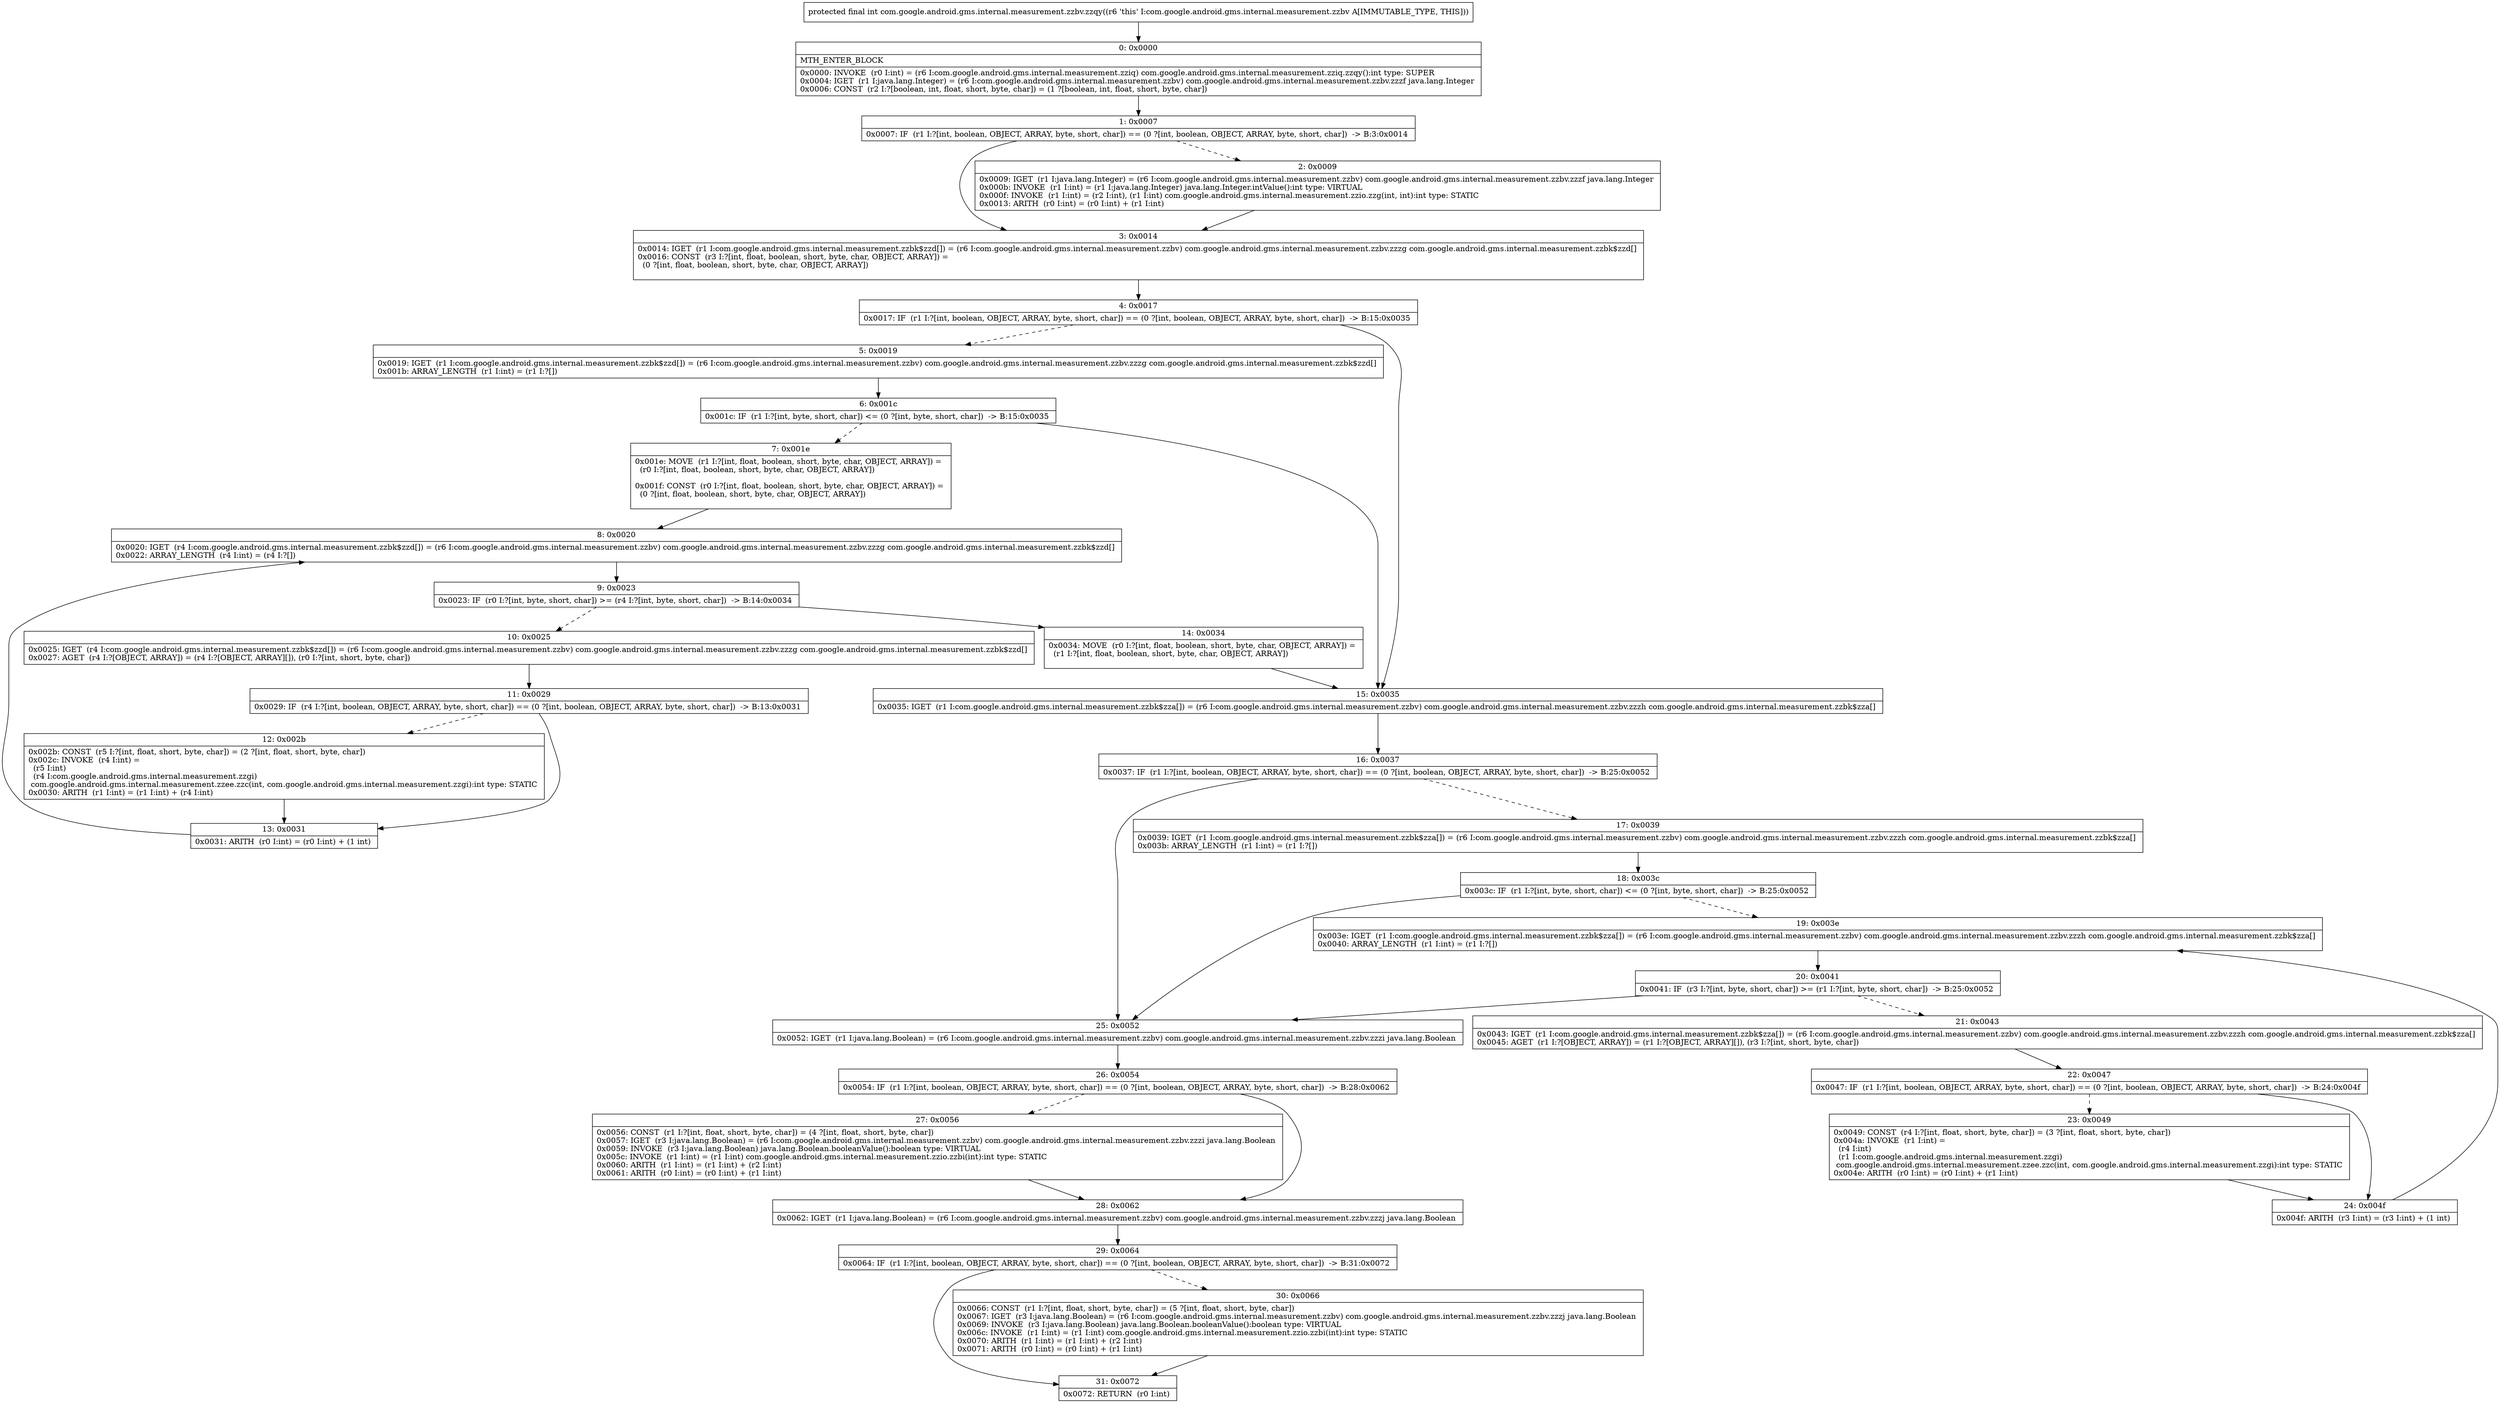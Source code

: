 digraph "CFG forcom.google.android.gms.internal.measurement.zzbv.zzqy()I" {
Node_0 [shape=record,label="{0\:\ 0x0000|MTH_ENTER_BLOCK\l|0x0000: INVOKE  (r0 I:int) = (r6 I:com.google.android.gms.internal.measurement.zziq) com.google.android.gms.internal.measurement.zziq.zzqy():int type: SUPER \l0x0004: IGET  (r1 I:java.lang.Integer) = (r6 I:com.google.android.gms.internal.measurement.zzbv) com.google.android.gms.internal.measurement.zzbv.zzzf java.lang.Integer \l0x0006: CONST  (r2 I:?[boolean, int, float, short, byte, char]) = (1 ?[boolean, int, float, short, byte, char]) \l}"];
Node_1 [shape=record,label="{1\:\ 0x0007|0x0007: IF  (r1 I:?[int, boolean, OBJECT, ARRAY, byte, short, char]) == (0 ?[int, boolean, OBJECT, ARRAY, byte, short, char])  \-\> B:3:0x0014 \l}"];
Node_2 [shape=record,label="{2\:\ 0x0009|0x0009: IGET  (r1 I:java.lang.Integer) = (r6 I:com.google.android.gms.internal.measurement.zzbv) com.google.android.gms.internal.measurement.zzbv.zzzf java.lang.Integer \l0x000b: INVOKE  (r1 I:int) = (r1 I:java.lang.Integer) java.lang.Integer.intValue():int type: VIRTUAL \l0x000f: INVOKE  (r1 I:int) = (r2 I:int), (r1 I:int) com.google.android.gms.internal.measurement.zzio.zzg(int, int):int type: STATIC \l0x0013: ARITH  (r0 I:int) = (r0 I:int) + (r1 I:int) \l}"];
Node_3 [shape=record,label="{3\:\ 0x0014|0x0014: IGET  (r1 I:com.google.android.gms.internal.measurement.zzbk$zzd[]) = (r6 I:com.google.android.gms.internal.measurement.zzbv) com.google.android.gms.internal.measurement.zzbv.zzzg com.google.android.gms.internal.measurement.zzbk$zzd[] \l0x0016: CONST  (r3 I:?[int, float, boolean, short, byte, char, OBJECT, ARRAY]) = \l  (0 ?[int, float, boolean, short, byte, char, OBJECT, ARRAY])\l \l}"];
Node_4 [shape=record,label="{4\:\ 0x0017|0x0017: IF  (r1 I:?[int, boolean, OBJECT, ARRAY, byte, short, char]) == (0 ?[int, boolean, OBJECT, ARRAY, byte, short, char])  \-\> B:15:0x0035 \l}"];
Node_5 [shape=record,label="{5\:\ 0x0019|0x0019: IGET  (r1 I:com.google.android.gms.internal.measurement.zzbk$zzd[]) = (r6 I:com.google.android.gms.internal.measurement.zzbv) com.google.android.gms.internal.measurement.zzbv.zzzg com.google.android.gms.internal.measurement.zzbk$zzd[] \l0x001b: ARRAY_LENGTH  (r1 I:int) = (r1 I:?[]) \l}"];
Node_6 [shape=record,label="{6\:\ 0x001c|0x001c: IF  (r1 I:?[int, byte, short, char]) \<= (0 ?[int, byte, short, char])  \-\> B:15:0x0035 \l}"];
Node_7 [shape=record,label="{7\:\ 0x001e|0x001e: MOVE  (r1 I:?[int, float, boolean, short, byte, char, OBJECT, ARRAY]) = \l  (r0 I:?[int, float, boolean, short, byte, char, OBJECT, ARRAY])\l \l0x001f: CONST  (r0 I:?[int, float, boolean, short, byte, char, OBJECT, ARRAY]) = \l  (0 ?[int, float, boolean, short, byte, char, OBJECT, ARRAY])\l \l}"];
Node_8 [shape=record,label="{8\:\ 0x0020|0x0020: IGET  (r4 I:com.google.android.gms.internal.measurement.zzbk$zzd[]) = (r6 I:com.google.android.gms.internal.measurement.zzbv) com.google.android.gms.internal.measurement.zzbv.zzzg com.google.android.gms.internal.measurement.zzbk$zzd[] \l0x0022: ARRAY_LENGTH  (r4 I:int) = (r4 I:?[]) \l}"];
Node_9 [shape=record,label="{9\:\ 0x0023|0x0023: IF  (r0 I:?[int, byte, short, char]) \>= (r4 I:?[int, byte, short, char])  \-\> B:14:0x0034 \l}"];
Node_10 [shape=record,label="{10\:\ 0x0025|0x0025: IGET  (r4 I:com.google.android.gms.internal.measurement.zzbk$zzd[]) = (r6 I:com.google.android.gms.internal.measurement.zzbv) com.google.android.gms.internal.measurement.zzbv.zzzg com.google.android.gms.internal.measurement.zzbk$zzd[] \l0x0027: AGET  (r4 I:?[OBJECT, ARRAY]) = (r4 I:?[OBJECT, ARRAY][]), (r0 I:?[int, short, byte, char]) \l}"];
Node_11 [shape=record,label="{11\:\ 0x0029|0x0029: IF  (r4 I:?[int, boolean, OBJECT, ARRAY, byte, short, char]) == (0 ?[int, boolean, OBJECT, ARRAY, byte, short, char])  \-\> B:13:0x0031 \l}"];
Node_12 [shape=record,label="{12\:\ 0x002b|0x002b: CONST  (r5 I:?[int, float, short, byte, char]) = (2 ?[int, float, short, byte, char]) \l0x002c: INVOKE  (r4 I:int) = \l  (r5 I:int)\l  (r4 I:com.google.android.gms.internal.measurement.zzgi)\l com.google.android.gms.internal.measurement.zzee.zzc(int, com.google.android.gms.internal.measurement.zzgi):int type: STATIC \l0x0030: ARITH  (r1 I:int) = (r1 I:int) + (r4 I:int) \l}"];
Node_13 [shape=record,label="{13\:\ 0x0031|0x0031: ARITH  (r0 I:int) = (r0 I:int) + (1 int) \l}"];
Node_14 [shape=record,label="{14\:\ 0x0034|0x0034: MOVE  (r0 I:?[int, float, boolean, short, byte, char, OBJECT, ARRAY]) = \l  (r1 I:?[int, float, boolean, short, byte, char, OBJECT, ARRAY])\l \l}"];
Node_15 [shape=record,label="{15\:\ 0x0035|0x0035: IGET  (r1 I:com.google.android.gms.internal.measurement.zzbk$zza[]) = (r6 I:com.google.android.gms.internal.measurement.zzbv) com.google.android.gms.internal.measurement.zzbv.zzzh com.google.android.gms.internal.measurement.zzbk$zza[] \l}"];
Node_16 [shape=record,label="{16\:\ 0x0037|0x0037: IF  (r1 I:?[int, boolean, OBJECT, ARRAY, byte, short, char]) == (0 ?[int, boolean, OBJECT, ARRAY, byte, short, char])  \-\> B:25:0x0052 \l}"];
Node_17 [shape=record,label="{17\:\ 0x0039|0x0039: IGET  (r1 I:com.google.android.gms.internal.measurement.zzbk$zza[]) = (r6 I:com.google.android.gms.internal.measurement.zzbv) com.google.android.gms.internal.measurement.zzbv.zzzh com.google.android.gms.internal.measurement.zzbk$zza[] \l0x003b: ARRAY_LENGTH  (r1 I:int) = (r1 I:?[]) \l}"];
Node_18 [shape=record,label="{18\:\ 0x003c|0x003c: IF  (r1 I:?[int, byte, short, char]) \<= (0 ?[int, byte, short, char])  \-\> B:25:0x0052 \l}"];
Node_19 [shape=record,label="{19\:\ 0x003e|0x003e: IGET  (r1 I:com.google.android.gms.internal.measurement.zzbk$zza[]) = (r6 I:com.google.android.gms.internal.measurement.zzbv) com.google.android.gms.internal.measurement.zzbv.zzzh com.google.android.gms.internal.measurement.zzbk$zza[] \l0x0040: ARRAY_LENGTH  (r1 I:int) = (r1 I:?[]) \l}"];
Node_20 [shape=record,label="{20\:\ 0x0041|0x0041: IF  (r3 I:?[int, byte, short, char]) \>= (r1 I:?[int, byte, short, char])  \-\> B:25:0x0052 \l}"];
Node_21 [shape=record,label="{21\:\ 0x0043|0x0043: IGET  (r1 I:com.google.android.gms.internal.measurement.zzbk$zza[]) = (r6 I:com.google.android.gms.internal.measurement.zzbv) com.google.android.gms.internal.measurement.zzbv.zzzh com.google.android.gms.internal.measurement.zzbk$zza[] \l0x0045: AGET  (r1 I:?[OBJECT, ARRAY]) = (r1 I:?[OBJECT, ARRAY][]), (r3 I:?[int, short, byte, char]) \l}"];
Node_22 [shape=record,label="{22\:\ 0x0047|0x0047: IF  (r1 I:?[int, boolean, OBJECT, ARRAY, byte, short, char]) == (0 ?[int, boolean, OBJECT, ARRAY, byte, short, char])  \-\> B:24:0x004f \l}"];
Node_23 [shape=record,label="{23\:\ 0x0049|0x0049: CONST  (r4 I:?[int, float, short, byte, char]) = (3 ?[int, float, short, byte, char]) \l0x004a: INVOKE  (r1 I:int) = \l  (r4 I:int)\l  (r1 I:com.google.android.gms.internal.measurement.zzgi)\l com.google.android.gms.internal.measurement.zzee.zzc(int, com.google.android.gms.internal.measurement.zzgi):int type: STATIC \l0x004e: ARITH  (r0 I:int) = (r0 I:int) + (r1 I:int) \l}"];
Node_24 [shape=record,label="{24\:\ 0x004f|0x004f: ARITH  (r3 I:int) = (r3 I:int) + (1 int) \l}"];
Node_25 [shape=record,label="{25\:\ 0x0052|0x0052: IGET  (r1 I:java.lang.Boolean) = (r6 I:com.google.android.gms.internal.measurement.zzbv) com.google.android.gms.internal.measurement.zzbv.zzzi java.lang.Boolean \l}"];
Node_26 [shape=record,label="{26\:\ 0x0054|0x0054: IF  (r1 I:?[int, boolean, OBJECT, ARRAY, byte, short, char]) == (0 ?[int, boolean, OBJECT, ARRAY, byte, short, char])  \-\> B:28:0x0062 \l}"];
Node_27 [shape=record,label="{27\:\ 0x0056|0x0056: CONST  (r1 I:?[int, float, short, byte, char]) = (4 ?[int, float, short, byte, char]) \l0x0057: IGET  (r3 I:java.lang.Boolean) = (r6 I:com.google.android.gms.internal.measurement.zzbv) com.google.android.gms.internal.measurement.zzbv.zzzi java.lang.Boolean \l0x0059: INVOKE  (r3 I:java.lang.Boolean) java.lang.Boolean.booleanValue():boolean type: VIRTUAL \l0x005c: INVOKE  (r1 I:int) = (r1 I:int) com.google.android.gms.internal.measurement.zzio.zzbi(int):int type: STATIC \l0x0060: ARITH  (r1 I:int) = (r1 I:int) + (r2 I:int) \l0x0061: ARITH  (r0 I:int) = (r0 I:int) + (r1 I:int) \l}"];
Node_28 [shape=record,label="{28\:\ 0x0062|0x0062: IGET  (r1 I:java.lang.Boolean) = (r6 I:com.google.android.gms.internal.measurement.zzbv) com.google.android.gms.internal.measurement.zzbv.zzzj java.lang.Boolean \l}"];
Node_29 [shape=record,label="{29\:\ 0x0064|0x0064: IF  (r1 I:?[int, boolean, OBJECT, ARRAY, byte, short, char]) == (0 ?[int, boolean, OBJECT, ARRAY, byte, short, char])  \-\> B:31:0x0072 \l}"];
Node_30 [shape=record,label="{30\:\ 0x0066|0x0066: CONST  (r1 I:?[int, float, short, byte, char]) = (5 ?[int, float, short, byte, char]) \l0x0067: IGET  (r3 I:java.lang.Boolean) = (r6 I:com.google.android.gms.internal.measurement.zzbv) com.google.android.gms.internal.measurement.zzbv.zzzj java.lang.Boolean \l0x0069: INVOKE  (r3 I:java.lang.Boolean) java.lang.Boolean.booleanValue():boolean type: VIRTUAL \l0x006c: INVOKE  (r1 I:int) = (r1 I:int) com.google.android.gms.internal.measurement.zzio.zzbi(int):int type: STATIC \l0x0070: ARITH  (r1 I:int) = (r1 I:int) + (r2 I:int) \l0x0071: ARITH  (r0 I:int) = (r0 I:int) + (r1 I:int) \l}"];
Node_31 [shape=record,label="{31\:\ 0x0072|0x0072: RETURN  (r0 I:int) \l}"];
MethodNode[shape=record,label="{protected final int com.google.android.gms.internal.measurement.zzbv.zzqy((r6 'this' I:com.google.android.gms.internal.measurement.zzbv A[IMMUTABLE_TYPE, THIS])) }"];
MethodNode -> Node_0;
Node_0 -> Node_1;
Node_1 -> Node_2[style=dashed];
Node_1 -> Node_3;
Node_2 -> Node_3;
Node_3 -> Node_4;
Node_4 -> Node_5[style=dashed];
Node_4 -> Node_15;
Node_5 -> Node_6;
Node_6 -> Node_7[style=dashed];
Node_6 -> Node_15;
Node_7 -> Node_8;
Node_8 -> Node_9;
Node_9 -> Node_10[style=dashed];
Node_9 -> Node_14;
Node_10 -> Node_11;
Node_11 -> Node_12[style=dashed];
Node_11 -> Node_13;
Node_12 -> Node_13;
Node_13 -> Node_8;
Node_14 -> Node_15;
Node_15 -> Node_16;
Node_16 -> Node_17[style=dashed];
Node_16 -> Node_25;
Node_17 -> Node_18;
Node_18 -> Node_19[style=dashed];
Node_18 -> Node_25;
Node_19 -> Node_20;
Node_20 -> Node_21[style=dashed];
Node_20 -> Node_25;
Node_21 -> Node_22;
Node_22 -> Node_23[style=dashed];
Node_22 -> Node_24;
Node_23 -> Node_24;
Node_24 -> Node_19;
Node_25 -> Node_26;
Node_26 -> Node_27[style=dashed];
Node_26 -> Node_28;
Node_27 -> Node_28;
Node_28 -> Node_29;
Node_29 -> Node_30[style=dashed];
Node_29 -> Node_31;
Node_30 -> Node_31;
}

